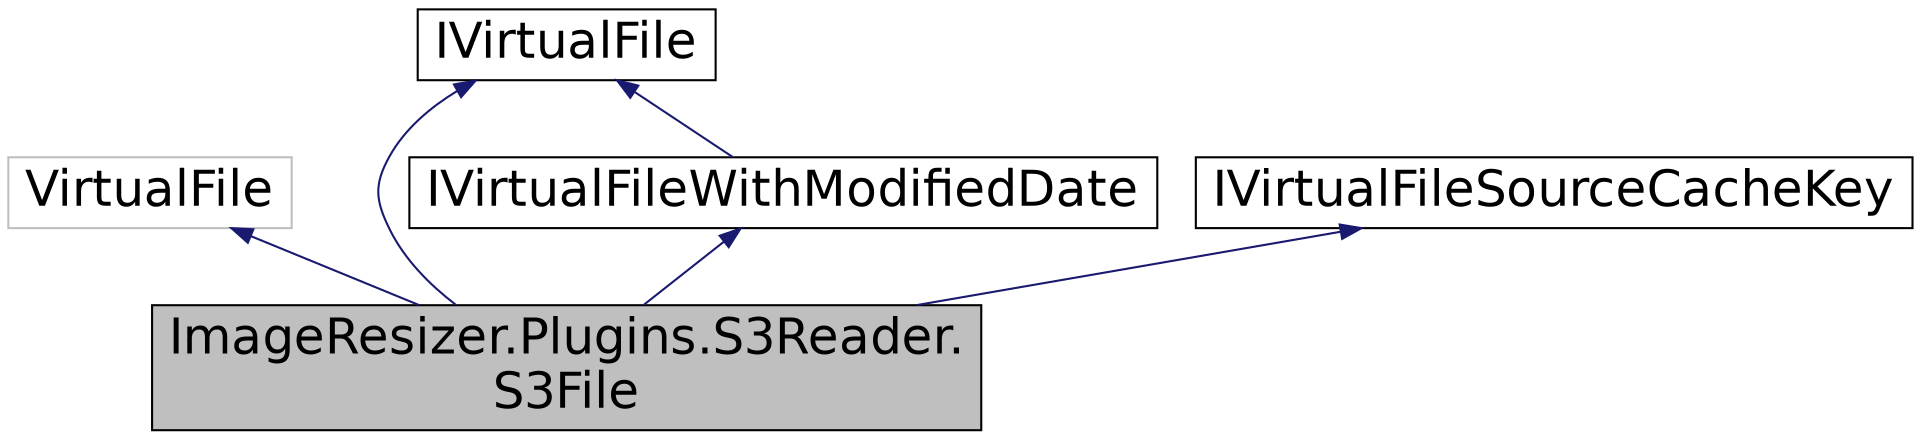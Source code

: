 digraph "ImageResizer.Plugins.S3Reader.S3File"
{
  edge [fontname="Helvetica",fontsize="24",labelfontname="Helvetica",labelfontsize="24"];
  node [fontname="Helvetica",fontsize="24",shape=record];
  Node1 [label="ImageResizer.Plugins.S3Reader.\lS3File",height=0.2,width=0.4,color="black", fillcolor="grey75", style="filled" fontcolor="black"];
  Node2 -> Node1 [dir="back",color="midnightblue",fontsize="24",style="solid",fontname="Helvetica"];
  Node2 [label="VirtualFile",height=0.2,width=0.4,color="grey75", fillcolor="white", style="filled"];
  Node3 -> Node1 [dir="back",color="midnightblue",fontsize="24",style="solid",fontname="Helvetica"];
  Node3 [label="IVirtualFile",height=0.2,width=0.4,color="black", fillcolor="white", style="filled",URL="$interface_image_resizer_1_1_plugins_1_1_i_virtual_file.html",tooltip="A virtual file to support IVirtualImageProvider "];
  Node4 -> Node1 [dir="back",color="midnightblue",fontsize="24",style="solid",fontname="Helvetica"];
  Node4 [label="IVirtualFileWithModifiedDate",height=0.2,width=0.4,color="black", fillcolor="white", style="filled",URL="$interface_image_resizer_1_1_plugins_1_1_i_virtual_file_with_modified_date.html",tooltip="Always implement this if possible. Allows caching systems to detect changes to source files and inval..."];
  Node3 -> Node4 [dir="back",color="midnightblue",fontsize="24",style="solid",fontname="Helvetica"];
  Node5 -> Node1 [dir="back",color="midnightblue",fontsize="24",style="solid",fontname="Helvetica"];
  Node5 [label="IVirtualFileSourceCacheKey",height=0.2,width=0.4,color="black", fillcolor="white", style="filled",URL="$interface_image_resizer_1_1_plugins_1_1_i_virtual_file_source_cache_key.html",tooltip="This interface has nothing to do with output caching. This allows VirtualFile instances to override t..."];
}
